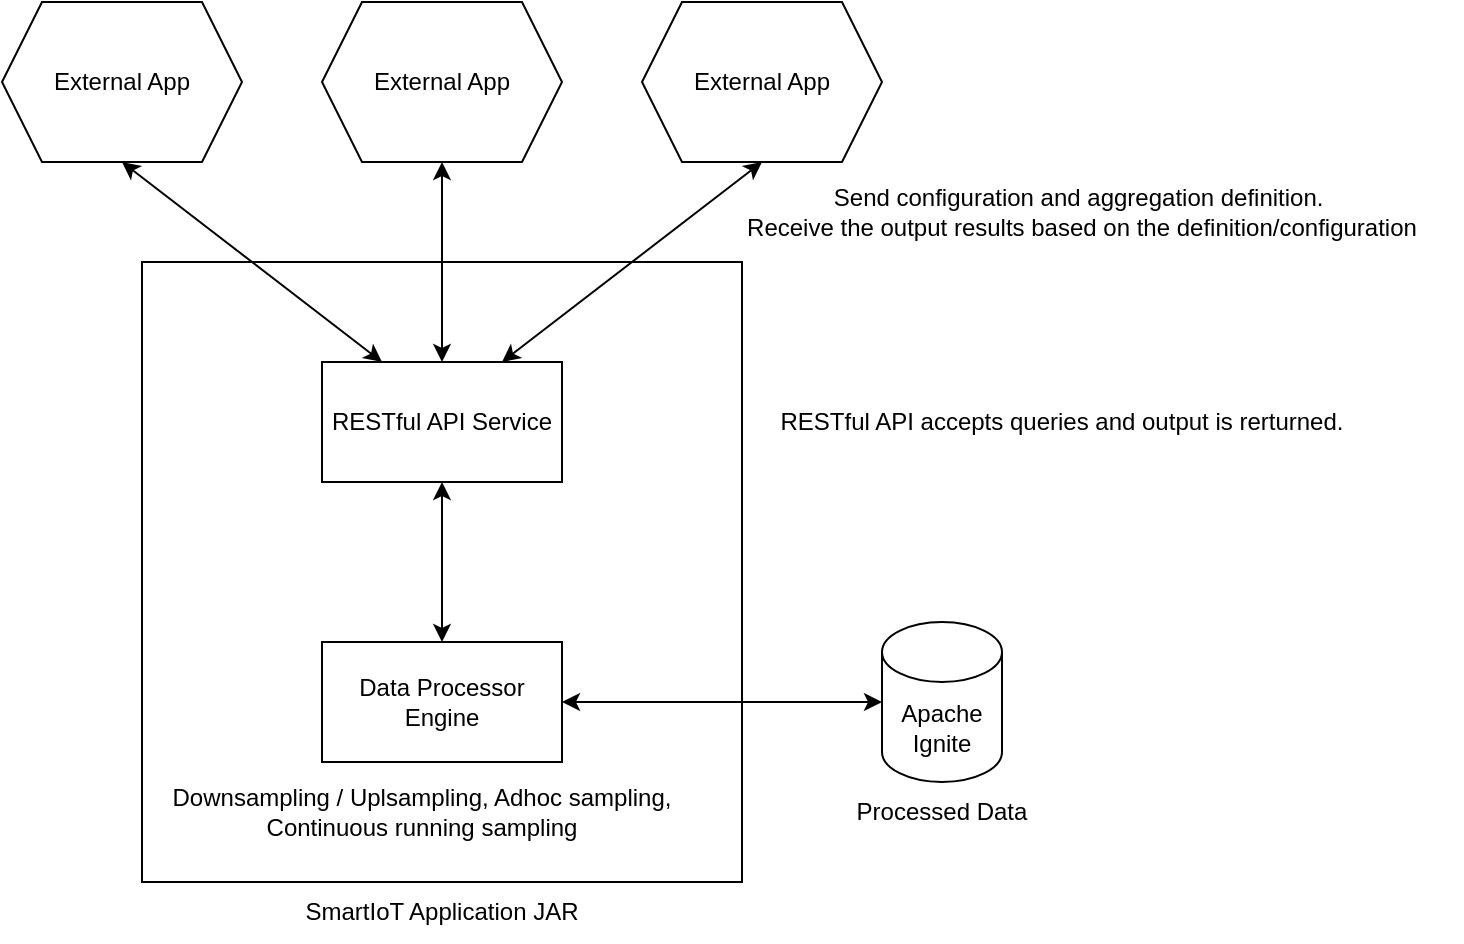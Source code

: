 <mxfile version="16.6.4" type="github">
  <diagram id="HjKQxw_lcI1jQBff_Cyb" name="Page-1">
    <mxGraphModel dx="1102" dy="614" grid="1" gridSize="10" guides="1" tooltips="1" connect="1" arrows="1" fold="1" page="1" pageScale="1" pageWidth="850" pageHeight="1100" math="0" shadow="0">
      <root>
        <mxCell id="0" />
        <mxCell id="1" parent="0" />
        <mxCell id="1DA_gyhgdTT1aUiBiCnl-19" value="" style="rounded=0;whiteSpace=wrap;html=1;" vertex="1" parent="1">
          <mxGeometry x="270" y="170" width="300" height="310" as="geometry" />
        </mxCell>
        <mxCell id="1DA_gyhgdTT1aUiBiCnl-1" value="Data Processor Engine" style="rounded=0;whiteSpace=wrap;html=1;" vertex="1" parent="1">
          <mxGeometry x="360" y="360" width="120" height="60" as="geometry" />
        </mxCell>
        <mxCell id="1DA_gyhgdTT1aUiBiCnl-3" value="RESTful API Service" style="rounded=0;whiteSpace=wrap;html=1;" vertex="1" parent="1">
          <mxGeometry x="360" y="220" width="120" height="60" as="geometry" />
        </mxCell>
        <mxCell id="1DA_gyhgdTT1aUiBiCnl-4" value="" style="endArrow=classic;startArrow=classic;html=1;rounded=0;entryX=0.5;entryY=1;entryDx=0;entryDy=0;exitX=0.5;exitY=0;exitDx=0;exitDy=0;" edge="1" parent="1" source="1DA_gyhgdTT1aUiBiCnl-1" target="1DA_gyhgdTT1aUiBiCnl-3">
          <mxGeometry width="50" height="50" relative="1" as="geometry">
            <mxPoint x="400" y="340" as="sourcePoint" />
            <mxPoint x="450" y="290" as="targetPoint" />
          </mxGeometry>
        </mxCell>
        <mxCell id="1DA_gyhgdTT1aUiBiCnl-5" value="External App" style="shape=hexagon;perimeter=hexagonPerimeter2;whiteSpace=wrap;html=1;fixedSize=1;" vertex="1" parent="1">
          <mxGeometry x="200" y="40" width="120" height="80" as="geometry" />
        </mxCell>
        <mxCell id="1DA_gyhgdTT1aUiBiCnl-6" value="External App" style="shape=hexagon;perimeter=hexagonPerimeter2;whiteSpace=wrap;html=1;fixedSize=1;" vertex="1" parent="1">
          <mxGeometry x="360" y="40" width="120" height="80" as="geometry" />
        </mxCell>
        <mxCell id="1DA_gyhgdTT1aUiBiCnl-7" value="External App" style="shape=hexagon;perimeter=hexagonPerimeter2;whiteSpace=wrap;html=1;fixedSize=1;" vertex="1" parent="1">
          <mxGeometry x="520" y="40" width="120" height="80" as="geometry" />
        </mxCell>
        <mxCell id="1DA_gyhgdTT1aUiBiCnl-8" value="" style="endArrow=classic;startArrow=classic;html=1;rounded=0;exitX=0.5;exitY=1;exitDx=0;exitDy=0;entryX=0.25;entryY=0;entryDx=0;entryDy=0;" edge="1" parent="1" source="1DA_gyhgdTT1aUiBiCnl-5" target="1DA_gyhgdTT1aUiBiCnl-3">
          <mxGeometry width="50" height="50" relative="1" as="geometry">
            <mxPoint x="400" y="320" as="sourcePoint" />
            <mxPoint x="450" y="270" as="targetPoint" />
          </mxGeometry>
        </mxCell>
        <mxCell id="1DA_gyhgdTT1aUiBiCnl-11" value="" style="endArrow=classic;startArrow=classic;html=1;rounded=0;exitX=0.5;exitY=0;exitDx=0;exitDy=0;entryX=0.5;entryY=1;entryDx=0;entryDy=0;" edge="1" parent="1" source="1DA_gyhgdTT1aUiBiCnl-3" target="1DA_gyhgdTT1aUiBiCnl-6">
          <mxGeometry width="50" height="50" relative="1" as="geometry">
            <mxPoint x="375" y="170" as="sourcePoint" />
            <mxPoint x="425" y="120" as="targetPoint" />
          </mxGeometry>
        </mxCell>
        <mxCell id="1DA_gyhgdTT1aUiBiCnl-12" value="" style="endArrow=classic;startArrow=classic;html=1;rounded=0;exitX=0.75;exitY=0;exitDx=0;exitDy=0;entryX=0.5;entryY=1;entryDx=0;entryDy=0;" edge="1" parent="1" source="1DA_gyhgdTT1aUiBiCnl-3" target="1DA_gyhgdTT1aUiBiCnl-7">
          <mxGeometry width="50" height="50" relative="1" as="geometry">
            <mxPoint x="530" y="230" as="sourcePoint" />
            <mxPoint x="580" y="180" as="targetPoint" />
          </mxGeometry>
        </mxCell>
        <mxCell id="1DA_gyhgdTT1aUiBiCnl-14" value="Apache Ignite" style="shape=cylinder3;whiteSpace=wrap;html=1;boundedLbl=1;backgroundOutline=1;size=15;" vertex="1" parent="1">
          <mxGeometry x="640" y="350" width="60" height="80" as="geometry" />
        </mxCell>
        <mxCell id="1DA_gyhgdTT1aUiBiCnl-16" value="" style="endArrow=classic;startArrow=classic;html=1;rounded=0;exitX=1;exitY=0.5;exitDx=0;exitDy=0;entryX=0;entryY=0.5;entryDx=0;entryDy=0;entryPerimeter=0;" edge="1" parent="1" source="1DA_gyhgdTT1aUiBiCnl-1" target="1DA_gyhgdTT1aUiBiCnl-14">
          <mxGeometry width="50" height="50" relative="1" as="geometry">
            <mxPoint x="480" y="450" as="sourcePoint" />
            <mxPoint x="530" y="400" as="targetPoint" />
          </mxGeometry>
        </mxCell>
        <mxCell id="1DA_gyhgdTT1aUiBiCnl-17" value="Downsampling / Uplsampling, Adhoc sampling, Continuous running sampling" style="text;html=1;strokeColor=none;fillColor=none;align=center;verticalAlign=middle;whiteSpace=wrap;rounded=0;" vertex="1" parent="1">
          <mxGeometry x="280" y="430" width="260" height="30" as="geometry" />
        </mxCell>
        <mxCell id="1DA_gyhgdTT1aUiBiCnl-18" value="RESTful API accepts queries and output is rerturned." style="text;html=1;strokeColor=none;fillColor=none;align=center;verticalAlign=middle;whiteSpace=wrap;rounded=0;" vertex="1" parent="1">
          <mxGeometry x="580" y="235" width="300" height="30" as="geometry" />
        </mxCell>
        <mxCell id="1DA_gyhgdTT1aUiBiCnl-20" value="SmartIoT Application JAR" style="text;html=1;strokeColor=none;fillColor=none;align=center;verticalAlign=middle;whiteSpace=wrap;rounded=0;" vertex="1" parent="1">
          <mxGeometry x="350" y="480" width="140" height="30" as="geometry" />
        </mxCell>
        <mxCell id="1DA_gyhgdTT1aUiBiCnl-21" value="Processed Data" style="text;html=1;strokeColor=none;fillColor=none;align=center;verticalAlign=middle;whiteSpace=wrap;rounded=0;" vertex="1" parent="1">
          <mxGeometry x="625" y="430" width="90" height="30" as="geometry" />
        </mxCell>
        <mxCell id="1DA_gyhgdTT1aUiBiCnl-22" value="Send configuration and aggregation definition.&amp;nbsp;&lt;br&gt;Receive the output results based on the definition/configuration" style="text;html=1;strokeColor=none;fillColor=none;align=center;verticalAlign=middle;whiteSpace=wrap;rounded=0;" vertex="1" parent="1">
          <mxGeometry x="550" y="130" width="380" height="30" as="geometry" />
        </mxCell>
      </root>
    </mxGraphModel>
  </diagram>
</mxfile>

